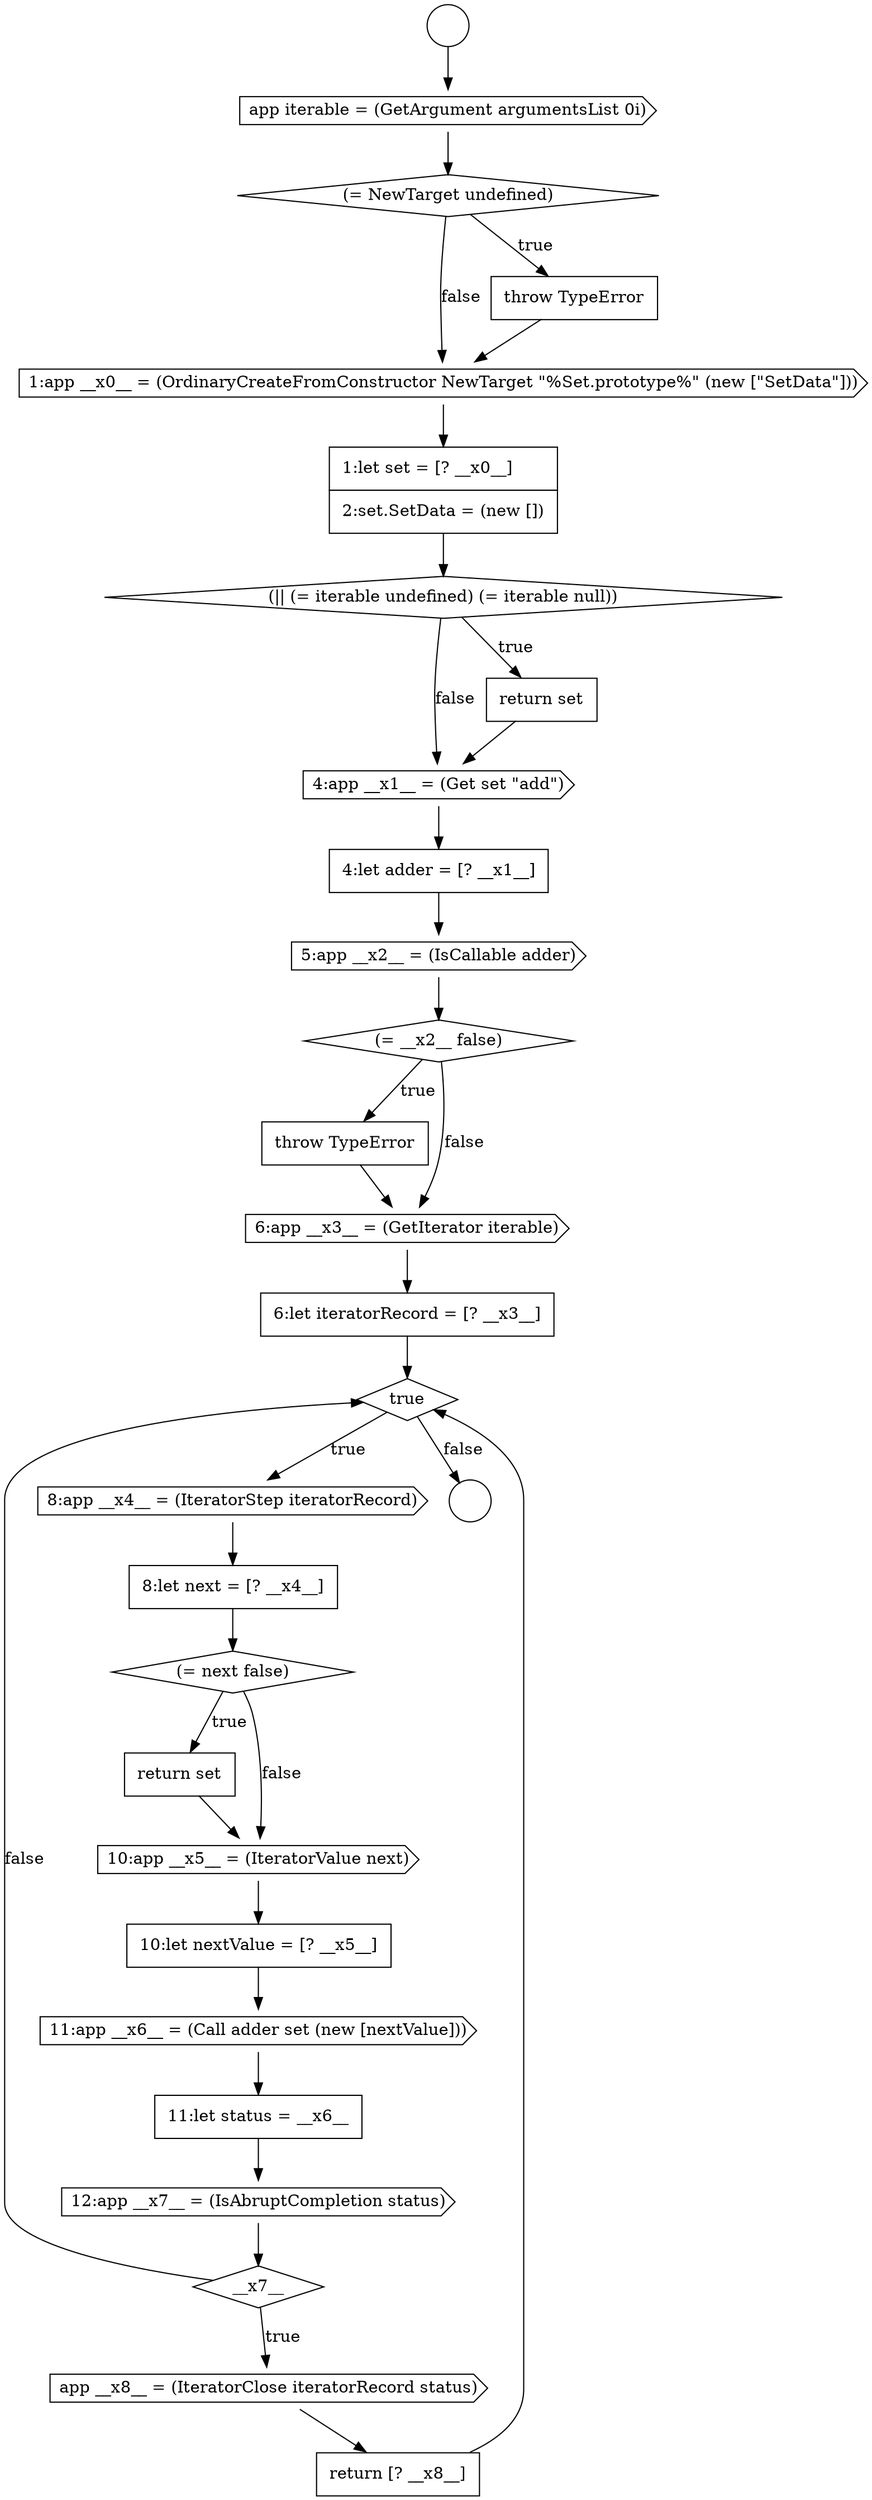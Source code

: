 digraph {
  node16962 [shape=diamond, label=<<font color="black">(|| (= iterable undefined) (= iterable null))</font>> color="black" fillcolor="white" style=filled]
  node16972 [shape=cds, label=<<font color="black">8:app __x4__ = (IteratorStep iteratorRecord)</font>> color="black" fillcolor="white" style=filled]
  node16979 [shape=none, margin=0, label=<<font color="black">
    <table border="0" cellborder="1" cellspacing="0" cellpadding="10">
      <tr><td align="left">11:let status = __x6__</td></tr>
    </table>
  </font>> color="black" fillcolor="white" style=filled]
  node16978 [shape=cds, label=<<font color="black">11:app __x6__ = (Call adder set (new [nextValue]))</font>> color="black" fillcolor="white" style=filled]
  node16973 [shape=none, margin=0, label=<<font color="black">
    <table border="0" cellborder="1" cellspacing="0" cellpadding="10">
      <tr><td align="left">8:let next = [? __x4__]</td></tr>
    </table>
  </font>> color="black" fillcolor="white" style=filled]
  node16981 [shape=diamond, label=<<font color="black">__x7__</font>> color="black" fillcolor="white" style=filled]
  node16968 [shape=none, margin=0, label=<<font color="black">
    <table border="0" cellborder="1" cellspacing="0" cellpadding="10">
      <tr><td align="left">throw TypeError</td></tr>
    </table>
  </font>> color="black" fillcolor="white" style=filled]
  node16964 [shape=cds, label=<<font color="black">4:app __x1__ = (Get set &quot;add&quot;)</font>> color="black" fillcolor="white" style=filled]
  node16977 [shape=none, margin=0, label=<<font color="black">
    <table border="0" cellborder="1" cellspacing="0" cellpadding="10">
      <tr><td align="left">10:let nextValue = [? __x5__]</td></tr>
    </table>
  </font>> color="black" fillcolor="white" style=filled]
  node16967 [shape=diamond, label=<<font color="black">(= __x2__ false)</font>> color="black" fillcolor="white" style=filled]
  node16980 [shape=cds, label=<<font color="black">12:app __x7__ = (IsAbruptCompletion status)</font>> color="black" fillcolor="white" style=filled]
  node16966 [shape=cds, label=<<font color="black">5:app __x2__ = (IsCallable adder)</font>> color="black" fillcolor="white" style=filled]
  node16963 [shape=none, margin=0, label=<<font color="black">
    <table border="0" cellborder="1" cellspacing="0" cellpadding="10">
      <tr><td align="left">return set</td></tr>
    </table>
  </font>> color="black" fillcolor="white" style=filled]
  node16975 [shape=none, margin=0, label=<<font color="black">
    <table border="0" cellborder="1" cellspacing="0" cellpadding="10">
      <tr><td align="left">return set</td></tr>
    </table>
  </font>> color="black" fillcolor="white" style=filled]
  node16971 [shape=diamond, label=<<font color="black">true</font>> color="black" fillcolor="white" style=filled]
  node16960 [shape=cds, label=<<font color="black">1:app __x0__ = (OrdinaryCreateFromConstructor NewTarget &quot;%Set.prototype%&quot; (new [&quot;SetData&quot;]))</font>> color="black" fillcolor="white" style=filled]
  node16982 [shape=cds, label=<<font color="black">app __x8__ = (IteratorClose iteratorRecord status)</font>> color="black" fillcolor="white" style=filled]
  node16965 [shape=none, margin=0, label=<<font color="black">
    <table border="0" cellborder="1" cellspacing="0" cellpadding="10">
      <tr><td align="left">4:let adder = [? __x1__]</td></tr>
    </table>
  </font>> color="black" fillcolor="white" style=filled]
  node16957 [shape=cds, label=<<font color="black">app iterable = (GetArgument argumentsList 0i)</font>> color="black" fillcolor="white" style=filled]
  node16976 [shape=cds, label=<<font color="black">10:app __x5__ = (IteratorValue next)</font>> color="black" fillcolor="white" style=filled]
  node16958 [shape=diamond, label=<<font color="black">(= NewTarget undefined)</font>> color="black" fillcolor="white" style=filled]
  node16969 [shape=cds, label=<<font color="black">6:app __x3__ = (GetIterator iterable)</font>> color="black" fillcolor="white" style=filled]
  node16959 [shape=none, margin=0, label=<<font color="black">
    <table border="0" cellborder="1" cellspacing="0" cellpadding="10">
      <tr><td align="left">throw TypeError</td></tr>
    </table>
  </font>> color="black" fillcolor="white" style=filled]
  node16970 [shape=none, margin=0, label=<<font color="black">
    <table border="0" cellborder="1" cellspacing="0" cellpadding="10">
      <tr><td align="left">6:let iteratorRecord = [? __x3__]</td></tr>
    </table>
  </font>> color="black" fillcolor="white" style=filled]
  node16955 [shape=circle label=" " color="black" fillcolor="white" style=filled]
  node16974 [shape=diamond, label=<<font color="black">(= next false)</font>> color="black" fillcolor="white" style=filled]
  node16983 [shape=none, margin=0, label=<<font color="black">
    <table border="0" cellborder="1" cellspacing="0" cellpadding="10">
      <tr><td align="left">return [? __x8__]</td></tr>
    </table>
  </font>> color="black" fillcolor="white" style=filled]
  node16961 [shape=none, margin=0, label=<<font color="black">
    <table border="0" cellborder="1" cellspacing="0" cellpadding="10">
      <tr><td align="left">1:let set = [? __x0__]</td></tr>
      <tr><td align="left">2:set.SetData = (new [])</td></tr>
    </table>
  </font>> color="black" fillcolor="white" style=filled]
  node16956 [shape=circle label=" " color="black" fillcolor="white" style=filled]
  node16976 -> node16977 [ color="black"]
  node16974 -> node16975 [label=<<font color="black">true</font>> color="black"]
  node16974 -> node16976 [label=<<font color="black">false</font>> color="black"]
  node16978 -> node16979 [ color="black"]
  node16970 -> node16971 [ color="black"]
  node16969 -> node16970 [ color="black"]
  node16955 -> node16957 [ color="black"]
  node16971 -> node16972 [label=<<font color="black">true</font>> color="black"]
  node16971 -> node16956 [label=<<font color="black">false</font>> color="black"]
  node16975 -> node16976 [ color="black"]
  node16963 -> node16964 [ color="black"]
  node16968 -> node16969 [ color="black"]
  node16981 -> node16982 [label=<<font color="black">true</font>> color="black"]
  node16981 -> node16971 [label=<<font color="black">false</font>> color="black"]
  node16983 -> node16971 [ color="black"]
  node16958 -> node16959 [label=<<font color="black">true</font>> color="black"]
  node16958 -> node16960 [label=<<font color="black">false</font>> color="black"]
  node16964 -> node16965 [ color="black"]
  node16957 -> node16958 [ color="black"]
  node16982 -> node16983 [ color="black"]
  node16960 -> node16961 [ color="black"]
  node16972 -> node16973 [ color="black"]
  node16965 -> node16966 [ color="black"]
  node16973 -> node16974 [ color="black"]
  node16966 -> node16967 [ color="black"]
  node16967 -> node16968 [label=<<font color="black">true</font>> color="black"]
  node16967 -> node16969 [label=<<font color="black">false</font>> color="black"]
  node16980 -> node16981 [ color="black"]
  node16959 -> node16960 [ color="black"]
  node16979 -> node16980 [ color="black"]
  node16961 -> node16962 [ color="black"]
  node16962 -> node16963 [label=<<font color="black">true</font>> color="black"]
  node16962 -> node16964 [label=<<font color="black">false</font>> color="black"]
  node16977 -> node16978 [ color="black"]
}
